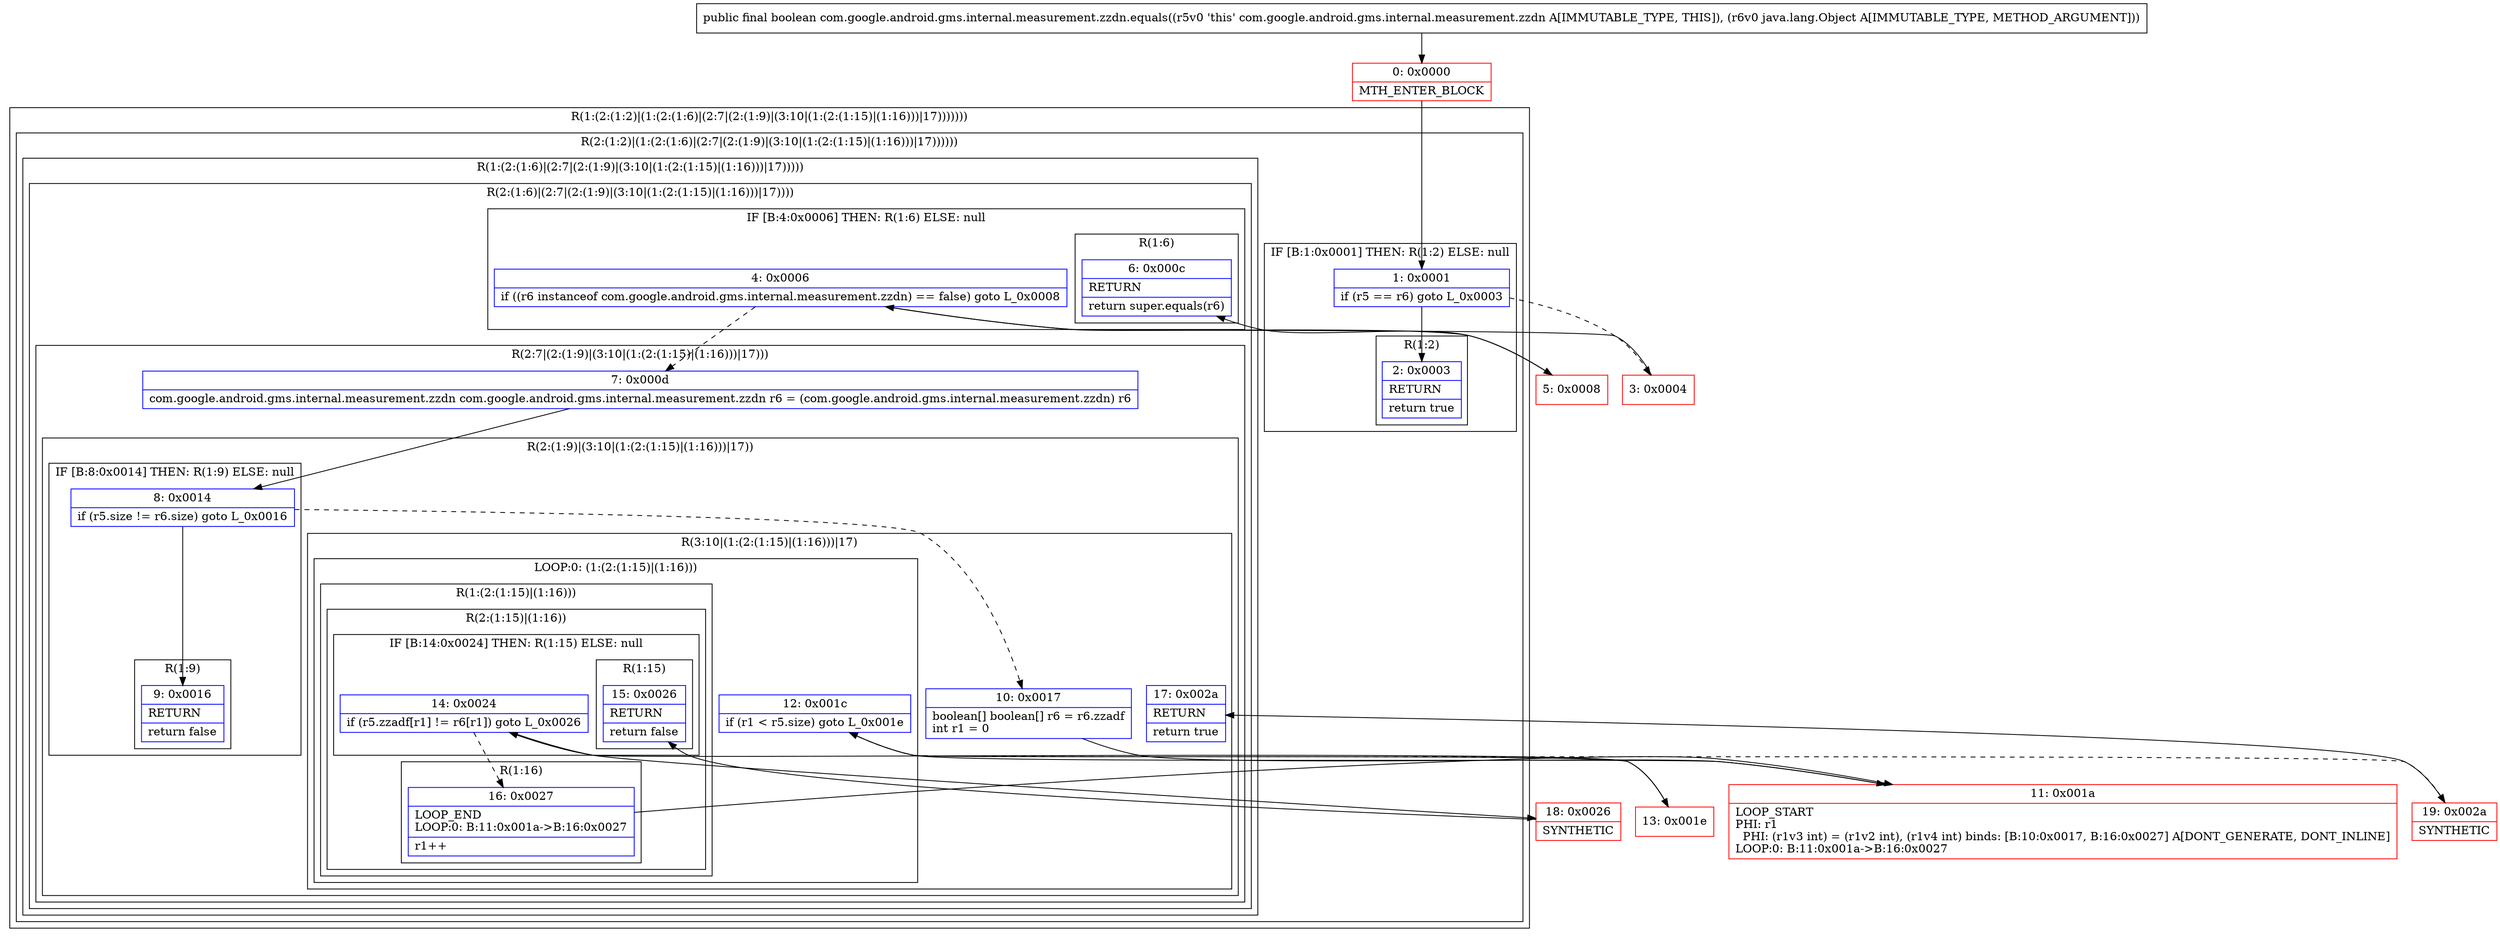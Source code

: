 digraph "CFG forcom.google.android.gms.internal.measurement.zzdn.equals(Ljava\/lang\/Object;)Z" {
subgraph cluster_Region_367054378 {
label = "R(1:(2:(1:2)|(1:(2:(1:6)|(2:7|(2:(1:9)|(3:10|(1:(2:(1:15)|(1:16)))|17)))))))";
node [shape=record,color=blue];
subgraph cluster_Region_755726850 {
label = "R(2:(1:2)|(1:(2:(1:6)|(2:7|(2:(1:9)|(3:10|(1:(2:(1:15)|(1:16)))|17))))))";
node [shape=record,color=blue];
subgraph cluster_IfRegion_1518788558 {
label = "IF [B:1:0x0001] THEN: R(1:2) ELSE: null";
node [shape=record,color=blue];
Node_1 [shape=record,label="{1\:\ 0x0001|if (r5 == r6) goto L_0x0003\l}"];
subgraph cluster_Region_1419414985 {
label = "R(1:2)";
node [shape=record,color=blue];
Node_2 [shape=record,label="{2\:\ 0x0003|RETURN\l|return true\l}"];
}
}
subgraph cluster_Region_1192794350 {
label = "R(1:(2:(1:6)|(2:7|(2:(1:9)|(3:10|(1:(2:(1:15)|(1:16)))|17)))))";
node [shape=record,color=blue];
subgraph cluster_Region_833958245 {
label = "R(2:(1:6)|(2:7|(2:(1:9)|(3:10|(1:(2:(1:15)|(1:16)))|17))))";
node [shape=record,color=blue];
subgraph cluster_IfRegion_1562505266 {
label = "IF [B:4:0x0006] THEN: R(1:6) ELSE: null";
node [shape=record,color=blue];
Node_4 [shape=record,label="{4\:\ 0x0006|if ((r6 instanceof com.google.android.gms.internal.measurement.zzdn) == false) goto L_0x0008\l}"];
subgraph cluster_Region_1574292122 {
label = "R(1:6)";
node [shape=record,color=blue];
Node_6 [shape=record,label="{6\:\ 0x000c|RETURN\l|return super.equals(r6)\l}"];
}
}
subgraph cluster_Region_499420109 {
label = "R(2:7|(2:(1:9)|(3:10|(1:(2:(1:15)|(1:16)))|17)))";
node [shape=record,color=blue];
Node_7 [shape=record,label="{7\:\ 0x000d|com.google.android.gms.internal.measurement.zzdn com.google.android.gms.internal.measurement.zzdn r6 = (com.google.android.gms.internal.measurement.zzdn) r6\l}"];
subgraph cluster_Region_1577711142 {
label = "R(2:(1:9)|(3:10|(1:(2:(1:15)|(1:16)))|17))";
node [shape=record,color=blue];
subgraph cluster_IfRegion_95717307 {
label = "IF [B:8:0x0014] THEN: R(1:9) ELSE: null";
node [shape=record,color=blue];
Node_8 [shape=record,label="{8\:\ 0x0014|if (r5.size != r6.size) goto L_0x0016\l}"];
subgraph cluster_Region_1177541275 {
label = "R(1:9)";
node [shape=record,color=blue];
Node_9 [shape=record,label="{9\:\ 0x0016|RETURN\l|return false\l}"];
}
}
subgraph cluster_Region_682518614 {
label = "R(3:10|(1:(2:(1:15)|(1:16)))|17)";
node [shape=record,color=blue];
Node_10 [shape=record,label="{10\:\ 0x0017|boolean[] boolean[] r6 = r6.zzadf\lint r1 = 0\l}"];
subgraph cluster_LoopRegion_641621072 {
label = "LOOP:0: (1:(2:(1:15)|(1:16)))";
node [shape=record,color=blue];
Node_12 [shape=record,label="{12\:\ 0x001c|if (r1 \< r5.size) goto L_0x001e\l}"];
subgraph cluster_Region_350032396 {
label = "R(1:(2:(1:15)|(1:16)))";
node [shape=record,color=blue];
subgraph cluster_Region_1739557655 {
label = "R(2:(1:15)|(1:16))";
node [shape=record,color=blue];
subgraph cluster_IfRegion_522004125 {
label = "IF [B:14:0x0024] THEN: R(1:15) ELSE: null";
node [shape=record,color=blue];
Node_14 [shape=record,label="{14\:\ 0x0024|if (r5.zzadf[r1] != r6[r1]) goto L_0x0026\l}"];
subgraph cluster_Region_1980164354 {
label = "R(1:15)";
node [shape=record,color=blue];
Node_15 [shape=record,label="{15\:\ 0x0026|RETURN\l|return false\l}"];
}
}
subgraph cluster_Region_118922867 {
label = "R(1:16)";
node [shape=record,color=blue];
Node_16 [shape=record,label="{16\:\ 0x0027|LOOP_END\lLOOP:0: B:11:0x001a\-\>B:16:0x0027\l|r1++\l}"];
}
}
}
}
Node_17 [shape=record,label="{17\:\ 0x002a|RETURN\l|return true\l}"];
}
}
}
}
}
}
}
Node_0 [shape=record,color=red,label="{0\:\ 0x0000|MTH_ENTER_BLOCK\l}"];
Node_3 [shape=record,color=red,label="{3\:\ 0x0004}"];
Node_5 [shape=record,color=red,label="{5\:\ 0x0008}"];
Node_11 [shape=record,color=red,label="{11\:\ 0x001a|LOOP_START\lPHI: r1 \l  PHI: (r1v3 int) = (r1v2 int), (r1v4 int) binds: [B:10:0x0017, B:16:0x0027] A[DONT_GENERATE, DONT_INLINE]\lLOOP:0: B:11:0x001a\-\>B:16:0x0027\l}"];
Node_13 [shape=record,color=red,label="{13\:\ 0x001e}"];
Node_18 [shape=record,color=red,label="{18\:\ 0x0026|SYNTHETIC\l}"];
Node_19 [shape=record,color=red,label="{19\:\ 0x002a|SYNTHETIC\l}"];
MethodNode[shape=record,label="{public final boolean com.google.android.gms.internal.measurement.zzdn.equals((r5v0 'this' com.google.android.gms.internal.measurement.zzdn A[IMMUTABLE_TYPE, THIS]), (r6v0 java.lang.Object A[IMMUTABLE_TYPE, METHOD_ARGUMENT])) }"];
MethodNode -> Node_0;
Node_1 -> Node_2;
Node_1 -> Node_3[style=dashed];
Node_4 -> Node_5;
Node_4 -> Node_7[style=dashed];
Node_7 -> Node_8;
Node_8 -> Node_9;
Node_8 -> Node_10[style=dashed];
Node_10 -> Node_11;
Node_12 -> Node_13;
Node_12 -> Node_19[style=dashed];
Node_14 -> Node_16[style=dashed];
Node_14 -> Node_18;
Node_16 -> Node_11;
Node_0 -> Node_1;
Node_3 -> Node_4;
Node_5 -> Node_6;
Node_11 -> Node_12;
Node_13 -> Node_14;
Node_18 -> Node_15;
Node_19 -> Node_17;
}

